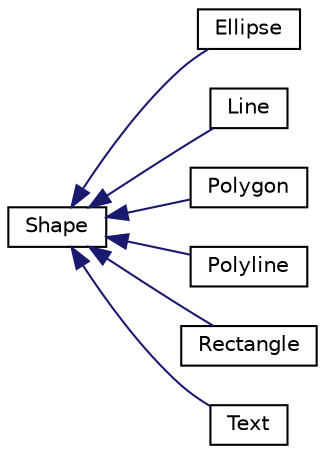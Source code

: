 digraph "Graphical Class Hierarchy"
{
  edge [fontname="Helvetica",fontsize="10",labelfontname="Helvetica",labelfontsize="10"];
  node [fontname="Helvetica",fontsize="10",shape=record];
  rankdir="LR";
  Node1 [label="Shape",height=0.2,width=0.4,color="black", fillcolor="white", style="filled",URL="$classShape.html"];
  Node1 -> Node2 [dir="back",color="midnightblue",fontsize="10",style="solid",fontname="Helvetica"];
  Node2 [label="Ellipse",height=0.2,width=0.4,color="black", fillcolor="white", style="filled",URL="$classEllipse.html"];
  Node1 -> Node3 [dir="back",color="midnightblue",fontsize="10",style="solid",fontname="Helvetica"];
  Node3 [label="Line",height=0.2,width=0.4,color="black", fillcolor="white", style="filled",URL="$classLine.html"];
  Node1 -> Node4 [dir="back",color="midnightblue",fontsize="10",style="solid",fontname="Helvetica"];
  Node4 [label="Polygon",height=0.2,width=0.4,color="black", fillcolor="white", style="filled",URL="$classPolygon.html"];
  Node1 -> Node5 [dir="back",color="midnightblue",fontsize="10",style="solid",fontname="Helvetica"];
  Node5 [label="Polyline",height=0.2,width=0.4,color="black", fillcolor="white", style="filled",URL="$classPolyline.html"];
  Node1 -> Node6 [dir="back",color="midnightblue",fontsize="10",style="solid",fontname="Helvetica"];
  Node6 [label="Rectangle",height=0.2,width=0.4,color="black", fillcolor="white", style="filled",URL="$classRectangle.html"];
  Node1 -> Node7 [dir="back",color="midnightblue",fontsize="10",style="solid",fontname="Helvetica"];
  Node7 [label="Text",height=0.2,width=0.4,color="black", fillcolor="white", style="filled",URL="$classText.html"];
}
